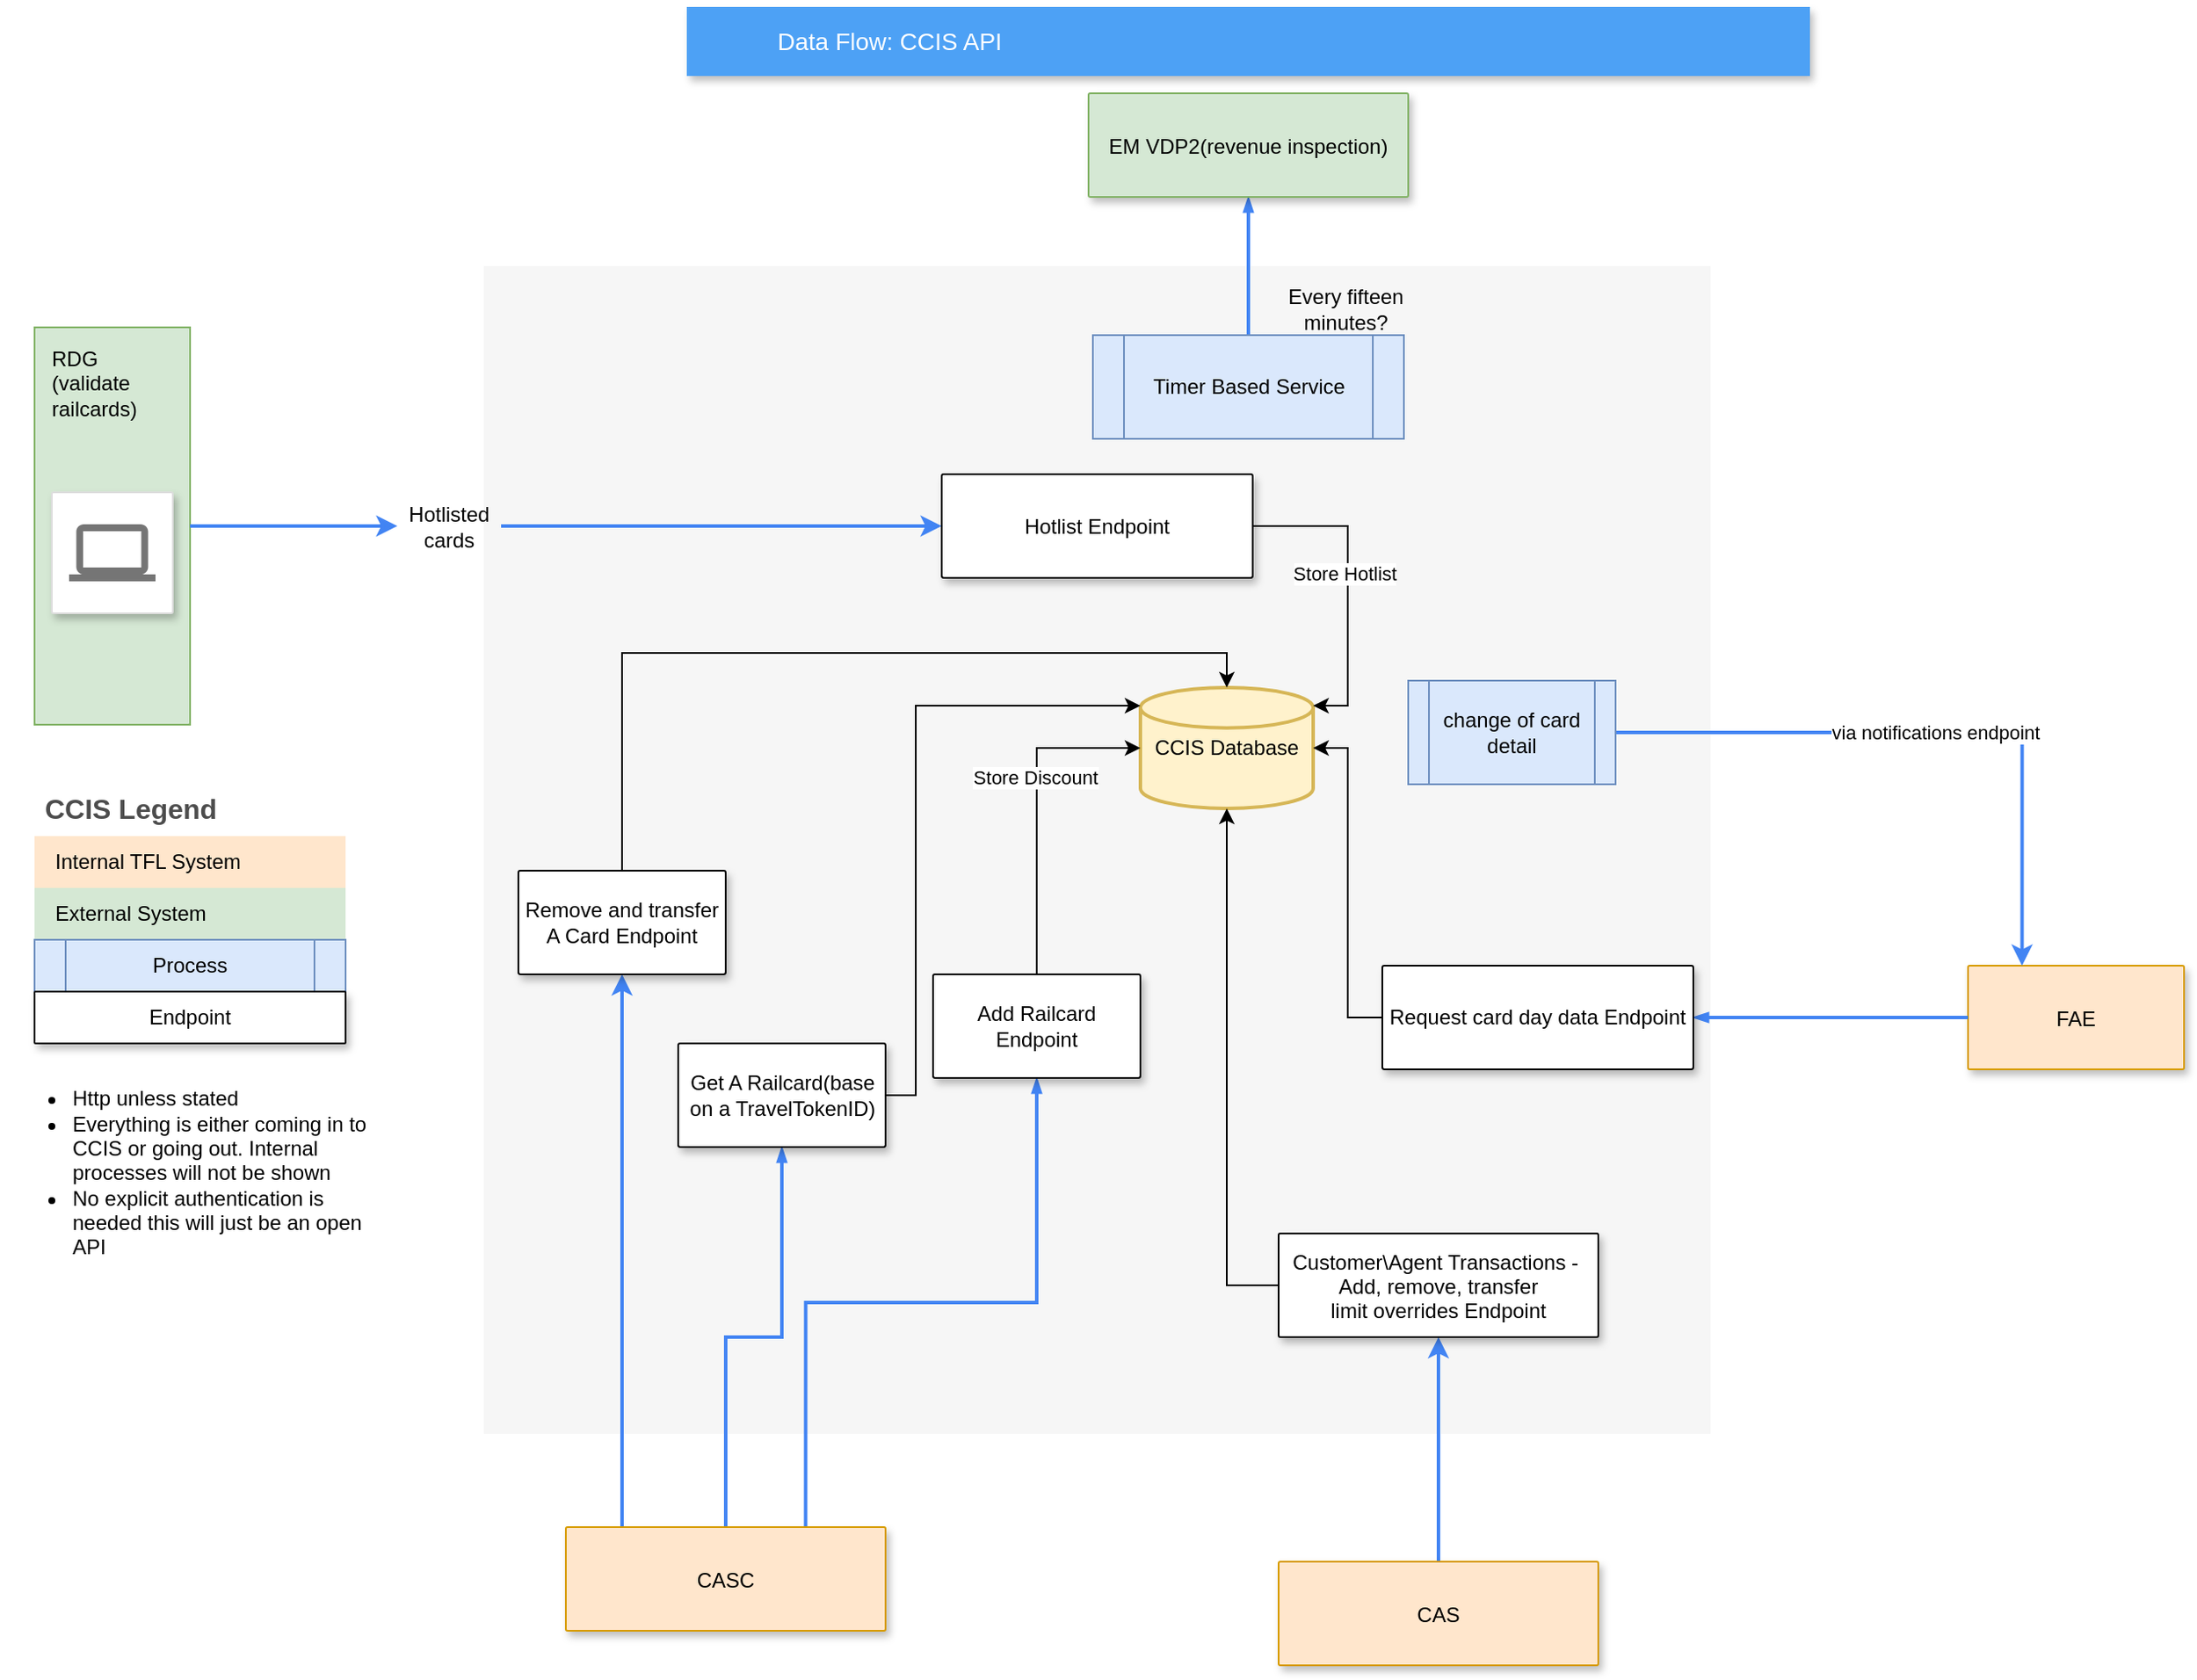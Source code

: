 <mxfile version="24.7.17">
  <diagram id="f106602c-feb2-e66a-4537-3a34d633f6aa" name="Page-1">
    <mxGraphModel dx="1426" dy="783" grid="1" gridSize="10" guides="1" tooltips="1" connect="1" arrows="1" fold="1" page="1" pageScale="1" pageWidth="1169" pageHeight="827" background="none" math="0" shadow="0">
      <root>
        <mxCell id="0" />
        <mxCell id="1" parent="0" />
        <mxCell id="Lif8JBEafslfNm7ranTe-1" value="" style="fillColor=#F6F6F6;strokeColor=none;shadow=0;gradientColor=none;fontSize=14;align=left;spacing=10;fontColor=#717171;9E9E9E;verticalAlign=top;spacingTop=-4;fontStyle=0;spacingLeft=40;html=1;" parent="1" vertex="1">
          <mxGeometry x="310" y="170" width="710" height="676" as="geometry" />
        </mxCell>
        <mxCell id="Lif8JBEafslfNm7ranTe-4" value="Data Flow: CCIS API" style="fillColor=#4DA1F5;strokeColor=none;shadow=1;gradientColor=none;fontSize=14;align=left;spacingLeft=50;fontColor=#ffffff;html=1;" parent="1" vertex="1">
          <mxGeometry x="427.5" y="20" width="650" height="40" as="geometry" />
        </mxCell>
        <mxCell id="uueP2DIrT8dm-PXU4ACH-16" style="edgeStyle=orthogonalEdgeStyle;rounded=0;orthogonalLoop=1;jettySize=auto;html=1;entryX=0.5;entryY=1;entryDx=0;entryDy=0;exitX=0.5;exitY=0;exitDx=0;exitDy=0;dashed=0;strokeColor=#4284F3;strokeWidth=2;align=left;verticalAlign=middle;fontFamily=Helvetica;fontSize=12;fontColor=#000000;labelBackgroundColor=none;elbow=vertical;startFill=1;startSize=4;endArrow=blockThin;endFill=1;endSize=4;" parent="1" source="ZAgyCPwNIXEEH-julRxE-11" target="uueP2DIrT8dm-PXU4ACH-2" edge="1">
          <mxGeometry relative="1" as="geometry">
            <mxPoint x="752.5" y="200" as="sourcePoint" />
          </mxGeometry>
        </mxCell>
        <mxCell id="uueP2DIrT8dm-PXU4ACH-2" value="EM VDP2(revenue inspection)" style="strokeColor=#82b366;shadow=1;strokeWidth=1;rounded=1;absoluteArcSize=1;arcSize=2;fillColor=#d5e8d4;" parent="1" vertex="1">
          <mxGeometry x="660" y="70" width="185" height="60" as="geometry" />
        </mxCell>
        <mxCell id="uueP2DIrT8dm-PXU4ACH-6" value="" style="edgeStyle=orthogonalEdgeStyle;rounded=0;orthogonalLoop=1;jettySize=auto;html=1;entryX=0.5;entryY=1;entryDx=0;entryDy=0;strokeColor=#4284F3;dashed=0;strokeWidth=2;align=left;verticalAlign=middle;fontFamily=Helvetica;fontSize=12;fontColor=#000000;labelBackgroundColor=none;elbow=vertical;startFill=1;startSize=4;endArrow=blockThin;endFill=1;endSize=4;exitX=0.75;exitY=0;exitDx=0;exitDy=0;" parent="1" source="uueP2DIrT8dm-PXU4ACH-4" target="ZAgyCPwNIXEEH-julRxE-15" edge="1">
          <mxGeometry relative="1" as="geometry">
            <mxPoint x="560" y="710" as="targetPoint" />
          </mxGeometry>
        </mxCell>
        <mxCell id="dDXMyxGnjNUTMCInh3wV-5" style="edgeStyle=orthogonalEdgeStyle;rounded=0;orthogonalLoop=1;jettySize=auto;html=1;entryX=0.5;entryY=1;entryDx=0;entryDy=0;strokeWidth=2;strokeColor=#4284F3;" parent="1" source="ZAgyCPwNIXEEH-julRxE-5" target="dDXMyxGnjNUTMCInh3wV-4" edge="1">
          <mxGeometry relative="1" as="geometry" />
        </mxCell>
        <mxCell id="ZAgyCPwNIXEEH-julRxE-7" value="" style="edgeStyle=orthogonalEdgeStyle;rounded=0;orthogonalLoop=1;jettySize=auto;html=1;strokeColor=#4284F3;strokeWidth=2;" parent="1" source="uueP2DIrT8dm-PXU4ACH-4" target="ZAgyCPwNIXEEH-julRxE-6" edge="1">
          <mxGeometry relative="1" as="geometry">
            <Array as="points">
              <mxPoint x="390" y="820" />
              <mxPoint x="390" y="820" />
            </Array>
          </mxGeometry>
        </mxCell>
        <mxCell id="IOcrXA5Mr0rZfLiQKI_h-4" value="" style="edgeStyle=orthogonalEdgeStyle;rounded=0;orthogonalLoop=1;jettySize=auto;html=1;entryX=0.5;entryY=1;entryDx=0;entryDy=0;strokeColor=#4284F3;dashed=0;strokeWidth=2;align=left;verticalAlign=middle;fontFamily=Helvetica;fontSize=12;fontColor=#000000;labelBackgroundColor=none;elbow=vertical;startFill=1;startSize=4;endArrow=blockThin;endFill=1;endSize=4;" parent="1" source="uueP2DIrT8dm-PXU4ACH-4" target="IOcrXA5Mr0rZfLiQKI_h-3" edge="1">
          <mxGeometry relative="1" as="geometry" />
        </mxCell>
        <mxCell id="uueP2DIrT8dm-PXU4ACH-4" value="CASC" style="strokeColor=#d79b00;shadow=1;strokeWidth=1;rounded=1;absoluteArcSize=1;arcSize=2;fillColor=#ffe6cc;" parent="1" vertex="1">
          <mxGeometry x="357.5" y="900" width="185" height="60" as="geometry" />
        </mxCell>
        <mxCell id="uueP2DIrT8dm-PXU4ACH-7" value="" style="group;fillColor=#d5e8d4;strokeColor=#82b366;gradientColor=#97d077;" parent="1" vertex="1" connectable="0">
          <mxGeometry x="50" y="205.5" width="90" height="230" as="geometry" />
        </mxCell>
        <mxCell id="Lif8JBEafslfNm7ranTe-3" value="RDG&lt;div&gt;(validate&amp;nbsp;&lt;/div&gt;&lt;div&gt;railcards)&lt;/div&gt;" style="rounded=1;absoluteArcSize=1;arcSize=2;html=1;strokeColor=#82b366;shadow=0;dashed=0;fontSize=12;align=left;verticalAlign=top;spacing=10;spacingTop=-4;fillColor=#d5e8d4;" parent="uueP2DIrT8dm-PXU4ACH-7" vertex="1">
          <mxGeometry width="90" height="230" as="geometry" />
        </mxCell>
        <mxCell id="Lif8JBEafslfNm7ranTe-9" value="" style="strokeColor=#dddddd;fillColor=#ffffff;shadow=1;strokeWidth=1;rounded=1;absoluteArcSize=1;arcSize=2;labelPosition=center;verticalLabelPosition=middle;align=center;verticalAlign=bottom;spacingLeft=0;fontColor=#999999;fontSize=12;whiteSpace=wrap;spacingBottom=2;html=1;" parent="uueP2DIrT8dm-PXU4ACH-7" vertex="1">
          <mxGeometry x="10" y="95.5" width="70" height="70" as="geometry" />
        </mxCell>
        <mxCell id="Lif8JBEafslfNm7ranTe-10" value="" style="dashed=0;connectable=0;html=1;fillColor=#757575;strokeColor=none;shape=mxgraph.gcp2.laptop;part=1;" parent="Lif8JBEafslfNm7ranTe-9" vertex="1">
          <mxGeometry x="0.5" width="50" height="33" relative="1" as="geometry">
            <mxPoint x="-25" y="18.5" as="offset" />
          </mxGeometry>
        </mxCell>
        <mxCell id="uueP2DIrT8dm-PXU4ACH-8" value="FAE" style="strokeColor=#d79b00;shadow=1;strokeWidth=1;rounded=1;absoluteArcSize=1;arcSize=2;fillColor=#ffe6cc;" parent="1" vertex="1">
          <mxGeometry x="1169" y="575" width="125" height="60" as="geometry" />
        </mxCell>
        <mxCell id="uueP2DIrT8dm-PXU4ACH-22" value="CCIS Database" style="strokeWidth=2;html=1;shape=mxgraph.flowchart.database;whiteSpace=wrap;fillColor=#fff2cc;strokeColor=#d6b656;" parent="1" vertex="1">
          <mxGeometry x="690" y="414" width="100" height="70" as="geometry" />
        </mxCell>
        <mxCell id="uueP2DIrT8dm-PXU4ACH-27" style="edgeStyle=orthogonalEdgeStyle;rounded=0;orthogonalLoop=1;jettySize=auto;html=1;entryX=0;entryY=0.5;entryDx=0;entryDy=0;entryPerimeter=0;exitX=0.5;exitY=0;exitDx=0;exitDy=0;" parent="1" source="ZAgyCPwNIXEEH-julRxE-15" target="uueP2DIrT8dm-PXU4ACH-22" edge="1">
          <mxGeometry relative="1" as="geometry">
            <mxPoint x="606.25" y="680" as="sourcePoint" />
            <mxPoint x="631.25" y="460" as="targetPoint" />
          </mxGeometry>
        </mxCell>
        <mxCell id="uueP2DIrT8dm-PXU4ACH-29" value="Store Discount" style="edgeLabel;html=1;align=center;verticalAlign=middle;resizable=0;points=[];" parent="uueP2DIrT8dm-PXU4ACH-27" vertex="1" connectable="0">
          <mxGeometry x="0.2" y="2" relative="1" as="geometry">
            <mxPoint x="1" as="offset" />
          </mxGeometry>
        </mxCell>
        <mxCell id="uueP2DIrT8dm-PXU4ACH-28" style="edgeStyle=orthogonalEdgeStyle;rounded=0;orthogonalLoop=1;jettySize=auto;html=1;entryX=1;entryY=0.15;entryDx=0;entryDy=0;entryPerimeter=0;exitX=1;exitY=0.5;exitDx=0;exitDy=0;" parent="1" source="ZAgyCPwNIXEEH-julRxE-17" target="uueP2DIrT8dm-PXU4ACH-22" edge="1">
          <mxGeometry relative="1" as="geometry">
            <mxPoint x="752.5" y="351" as="sourcePoint" />
          </mxGeometry>
        </mxCell>
        <mxCell id="uueP2DIrT8dm-PXU4ACH-30" value="Store Hotlist" style="edgeLabel;html=1;align=center;verticalAlign=middle;resizable=0;points=[];" parent="uueP2DIrT8dm-PXU4ACH-28" vertex="1" connectable="0">
          <mxGeometry x="-0.08" y="-2" relative="1" as="geometry">
            <mxPoint as="offset" />
          </mxGeometry>
        </mxCell>
        <mxCell id="ZAgyCPwNIXEEH-julRxE-19" style="edgeStyle=orthogonalEdgeStyle;rounded=0;orthogonalLoop=1;jettySize=auto;html=1;exitX=0;exitY=0.5;exitDx=0;exitDy=0;entryX=0.5;entryY=1;entryDx=0;entryDy=0;entryPerimeter=0;" parent="1" source="dDXMyxGnjNUTMCInh3wV-4" target="uueP2DIrT8dm-PXU4ACH-22" edge="1">
          <mxGeometry relative="1" as="geometry" />
        </mxCell>
        <mxCell id="dDXMyxGnjNUTMCInh3wV-4" value="Customer\Agent Transactions - &#xa;Add, remove, transfer&#xa;limit overrides Endpoint" style="shadow=1;strokeWidth=1;rounded=1;absoluteArcSize=1;arcSize=2;" parent="1" vertex="1">
          <mxGeometry x="770" y="730" width="185" height="60" as="geometry" />
        </mxCell>
        <mxCell id="UWwhtRLq5gvlbaL_WYV_-7" value="" style="edgeStyle=orthogonalEdgeStyle;rounded=0;orthogonalLoop=1;jettySize=auto;html=1;entryX=0;entryY=0.5;entryDx=0;entryDy=0;strokeWidth=2;strokeColor=#4284F3;exitX=1;exitY=0.5;exitDx=0;exitDy=0;" parent="1" source="UWwhtRLq5gvlbaL_WYV_-8" target="ZAgyCPwNIXEEH-julRxE-17" edge="1">
          <mxGeometry relative="1" as="geometry">
            <mxPoint x="240" y="321" as="sourcePoint" />
            <mxPoint x="660" y="320.5" as="targetPoint" />
            <Array as="points" />
          </mxGeometry>
        </mxCell>
        <mxCell id="UWwhtRLq5gvlbaL_WYV_-9" value="" style="edgeStyle=orthogonalEdgeStyle;rounded=0;orthogonalLoop=1;jettySize=auto;html=1;entryX=0;entryY=0.5;entryDx=0;entryDy=0;strokeWidth=2;strokeColor=#4284F3;exitX=1;exitY=0.5;exitDx=0;exitDy=0;" parent="1" source="Lif8JBEafslfNm7ranTe-3" target="UWwhtRLq5gvlbaL_WYV_-8" edge="1">
          <mxGeometry relative="1" as="geometry">
            <mxPoint x="140" y="321" as="sourcePoint" />
            <mxPoint x="660" y="321" as="targetPoint" />
          </mxGeometry>
        </mxCell>
        <mxCell id="UWwhtRLq5gvlbaL_WYV_-8" value="Hotlisted cards" style="text;html=1;align=center;verticalAlign=middle;whiteSpace=wrap;rounded=0;" parent="1" vertex="1">
          <mxGeometry x="260" y="305.5" width="60" height="30" as="geometry" />
        </mxCell>
        <mxCell id="UWwhtRLq5gvlbaL_WYV_-12" value="Every fifteen minutes?" style="text;html=1;align=center;verticalAlign=middle;whiteSpace=wrap;rounded=0;" parent="1" vertex="1">
          <mxGeometry x="760" y="180" width="98" height="30" as="geometry" />
        </mxCell>
        <mxCell id="UWwhtRLq5gvlbaL_WYV_-20" value="" style="edgeStyle=orthogonalEdgeStyle;rounded=0;orthogonalLoop=1;jettySize=auto;html=1;entryX=1;entryY=0.5;entryDx=0;entryDy=0;dashed=0;strokeColor=#4284F3;strokeWidth=2;align=left;verticalAlign=middle;fontFamily=Helvetica;fontSize=12;fontColor=#000000;labelBackgroundColor=none;elbow=vertical;startFill=1;startSize=4;endArrow=blockThin;endFill=1;endSize=4;exitX=0;exitY=0.5;exitDx=0;exitDy=0;" parent="1" source="uueP2DIrT8dm-PXU4ACH-8" target="ZAgyCPwNIXEEH-julRxE-16" edge="1">
          <mxGeometry relative="1" as="geometry">
            <mxPoint x="1050" y="430" as="sourcePoint" />
            <mxPoint x="955" y="550" as="targetPoint" />
          </mxGeometry>
        </mxCell>
        <mxCell id="UWwhtRLq5gvlbaL_WYV_-21" value="CCIS Legend" style="shape=table;startSize=30;container=1;collapsible=0;childLayout=tableLayout;fontSize=16;align=left;verticalAlign=top;fillColor=none;strokeColor=none;fontColor=#4D4D4D;fontStyle=1;spacingLeft=6;spacing=0;resizable=0;" parent="1" vertex="1">
          <mxGeometry x="50" y="470" width="180" height="90" as="geometry" />
        </mxCell>
        <mxCell id="UWwhtRLq5gvlbaL_WYV_-22" value="" style="shape=tableRow;horizontal=0;startSize=0;swimlaneHead=0;swimlaneBody=0;strokeColor=inherit;top=0;left=0;bottom=0;right=0;collapsible=0;dropTarget=0;fillColor=none;points=[[0,0.5],[1,0.5]];portConstraint=eastwest;fontSize=12;" parent="UWwhtRLq5gvlbaL_WYV_-21" vertex="1">
          <mxGeometry y="30" width="180" height="30" as="geometry" />
        </mxCell>
        <mxCell id="UWwhtRLq5gvlbaL_WYV_-23" value="Internal TFL System" style="shape=partialRectangle;html=1;whiteSpace=wrap;connectable=0;strokeColor=#d79b00;overflow=hidden;fillColor=#ffe6cc;top=0;left=0;bottom=0;right=0;pointerEvents=1;fontSize=12;align=left;spacingLeft=10;spacingRight=4;" parent="UWwhtRLq5gvlbaL_WYV_-22" vertex="1">
          <mxGeometry width="180" height="30" as="geometry">
            <mxRectangle width="180" height="30" as="alternateBounds" />
          </mxGeometry>
        </mxCell>
        <mxCell id="UWwhtRLq5gvlbaL_WYV_-24" value="" style="shape=tableRow;horizontal=0;startSize=0;swimlaneHead=0;swimlaneBody=0;strokeColor=inherit;top=0;left=0;bottom=0;right=0;collapsible=0;dropTarget=0;fillColor=none;points=[[0,0.5],[1,0.5]];portConstraint=eastwest;fontSize=12;" parent="UWwhtRLq5gvlbaL_WYV_-21" vertex="1">
          <mxGeometry y="60" width="180" height="30" as="geometry" />
        </mxCell>
        <mxCell id="UWwhtRLq5gvlbaL_WYV_-25" value="External System" style="shape=partialRectangle;html=1;whiteSpace=wrap;connectable=0;strokeColor=#82b366;overflow=hidden;fillColor=#d5e8d4;top=0;left=0;bottom=0;right=0;pointerEvents=1;fontSize=12;align=left;spacingLeft=10;spacingRight=4;" parent="UWwhtRLq5gvlbaL_WYV_-24" vertex="1">
          <mxGeometry width="180" height="30" as="geometry">
            <mxRectangle width="180" height="30" as="alternateBounds" />
          </mxGeometry>
        </mxCell>
        <mxCell id="ZAgyCPwNIXEEH-julRxE-5" value="CAS" style="strokeColor=#d79b00;shadow=1;strokeWidth=1;rounded=1;absoluteArcSize=1;arcSize=2;fillColor=#ffe6cc;" parent="1" vertex="1">
          <mxGeometry x="770" y="920" width="185" height="60" as="geometry" />
        </mxCell>
        <mxCell id="ZAgyCPwNIXEEH-julRxE-18" style="edgeStyle=orthogonalEdgeStyle;rounded=0;orthogonalLoop=1;jettySize=auto;html=1;exitX=0.5;exitY=0;exitDx=0;exitDy=0;entryX=0.5;entryY=0;entryDx=0;entryDy=0;entryPerimeter=0;" parent="1" source="ZAgyCPwNIXEEH-julRxE-6" target="uueP2DIrT8dm-PXU4ACH-22" edge="1">
          <mxGeometry relative="1" as="geometry" />
        </mxCell>
        <mxCell id="ZAgyCPwNIXEEH-julRxE-6" value="Remove and transfer A Card Endpoint" style="whiteSpace=wrap;html=1;shadow=1;strokeWidth=1;rounded=1;arcSize=2;" parent="1" vertex="1">
          <mxGeometry x="330" y="520" width="120" height="60" as="geometry" />
        </mxCell>
        <mxCell id="ZAgyCPwNIXEEH-julRxE-12" value="via notifications endpoint" style="edgeStyle=orthogonalEdgeStyle;rounded=0;orthogonalLoop=1;jettySize=auto;html=1;entryX=0.25;entryY=0;entryDx=0;entryDy=0;strokeWidth=2;strokeColor=#4284F3;" parent="1" source="ZAgyCPwNIXEEH-julRxE-9" target="uueP2DIrT8dm-PXU4ACH-8" edge="1">
          <mxGeometry relative="1" as="geometry" />
        </mxCell>
        <mxCell id="ZAgyCPwNIXEEH-julRxE-9" value="change of card detail" style="shape=process;whiteSpace=wrap;html=1;backgroundOutline=1;fillColor=#dae8fc;strokeColor=#6c8ebf;" parent="1" vertex="1">
          <mxGeometry x="845" y="410" width="120" height="60" as="geometry" />
        </mxCell>
        <mxCell id="ZAgyCPwNIXEEH-julRxE-10" value="Process" style="shape=process;whiteSpace=wrap;html=1;backgroundOutline=1;fillColor=#dae8fc;strokeColor=#6c8ebf;" parent="1" vertex="1">
          <mxGeometry x="50" y="560" width="180" height="30" as="geometry" />
        </mxCell>
        <mxCell id="ZAgyCPwNIXEEH-julRxE-11" value="Timer Based Service" style="shape=process;whiteSpace=wrap;html=1;backgroundOutline=1;fillColor=#dae8fc;strokeColor=#6c8ebf;" parent="1" vertex="1">
          <mxGeometry x="662.5" y="210" width="180" height="60" as="geometry" />
        </mxCell>
        <mxCell id="ZAgyCPwNIXEEH-julRxE-14" value="Endpoint" style="whiteSpace=wrap;html=1;shadow=1;strokeWidth=1;rounded=1;arcSize=2;" parent="1" vertex="1">
          <mxGeometry x="50" y="590" width="180" height="30" as="geometry" />
        </mxCell>
        <mxCell id="ZAgyCPwNIXEEH-julRxE-15" value="Add Railcard Endpoint" style="whiteSpace=wrap;html=1;shadow=1;strokeWidth=1;rounded=1;arcSize=2;" parent="1" vertex="1">
          <mxGeometry x="570" y="580" width="120" height="60" as="geometry" />
        </mxCell>
        <mxCell id="ZAgyCPwNIXEEH-julRxE-21" style="edgeStyle=orthogonalEdgeStyle;rounded=0;orthogonalLoop=1;jettySize=auto;html=1;exitX=0;exitY=0.5;exitDx=0;exitDy=0;entryX=1;entryY=0.5;entryDx=0;entryDy=0;entryPerimeter=0;" parent="1" source="ZAgyCPwNIXEEH-julRxE-16" target="uueP2DIrT8dm-PXU4ACH-22" edge="1">
          <mxGeometry relative="1" as="geometry" />
        </mxCell>
        <mxCell id="ZAgyCPwNIXEEH-julRxE-16" value="&lt;span style=&quot;text-wrap: nowrap;&quot;&gt;Request card day data Endpoint&lt;/span&gt;" style="whiteSpace=wrap;html=1;shadow=1;strokeWidth=1;rounded=1;arcSize=2;" parent="1" vertex="1">
          <mxGeometry x="830" y="575" width="180" height="60" as="geometry" />
        </mxCell>
        <mxCell id="ZAgyCPwNIXEEH-julRxE-17" value="Hotlist Endpoint" style="whiteSpace=wrap;html=1;shadow=1;strokeWidth=1;rounded=1;arcSize=2;" parent="1" vertex="1">
          <mxGeometry x="575" y="290.5" width="180" height="60" as="geometry" />
        </mxCell>
        <mxCell id="ZAgyCPwNIXEEH-julRxE-23" value="&lt;ul&gt;&lt;li&gt;Http unless stated&lt;/li&gt;&lt;li&gt;Everything is either coming in to CCIS or going out. Internal processes will not be shown&lt;/li&gt;&lt;li&gt;No explicit authentication is needed this will just be an open API&lt;/li&gt;&lt;/ul&gt;" style="text;strokeColor=none;fillColor=none;html=1;whiteSpace=wrap;verticalAlign=middle;overflow=hidden;" parent="1" vertex="1">
          <mxGeometry x="30" y="630" width="220" height="130" as="geometry" />
        </mxCell>
        <mxCell id="IOcrXA5Mr0rZfLiQKI_h-6" value="" style="edgeStyle=orthogonalEdgeStyle;rounded=0;orthogonalLoop=1;jettySize=auto;html=1;entryX=0;entryY=0.15;entryDx=0;entryDy=0;entryPerimeter=0;" parent="1" source="IOcrXA5Mr0rZfLiQKI_h-3" target="uueP2DIrT8dm-PXU4ACH-22" edge="1">
          <mxGeometry relative="1" as="geometry">
            <Array as="points">
              <mxPoint x="560" y="650" />
              <mxPoint x="560" y="425" />
            </Array>
          </mxGeometry>
        </mxCell>
        <mxCell id="IOcrXA5Mr0rZfLiQKI_h-3" value="Get A Railcard(base on a TravelTokenID)" style="whiteSpace=wrap;html=1;shadow=1;strokeWidth=1;rounded=1;arcSize=2;" parent="1" vertex="1">
          <mxGeometry x="422.5" y="620" width="120" height="60" as="geometry" />
        </mxCell>
      </root>
    </mxGraphModel>
  </diagram>
</mxfile>

